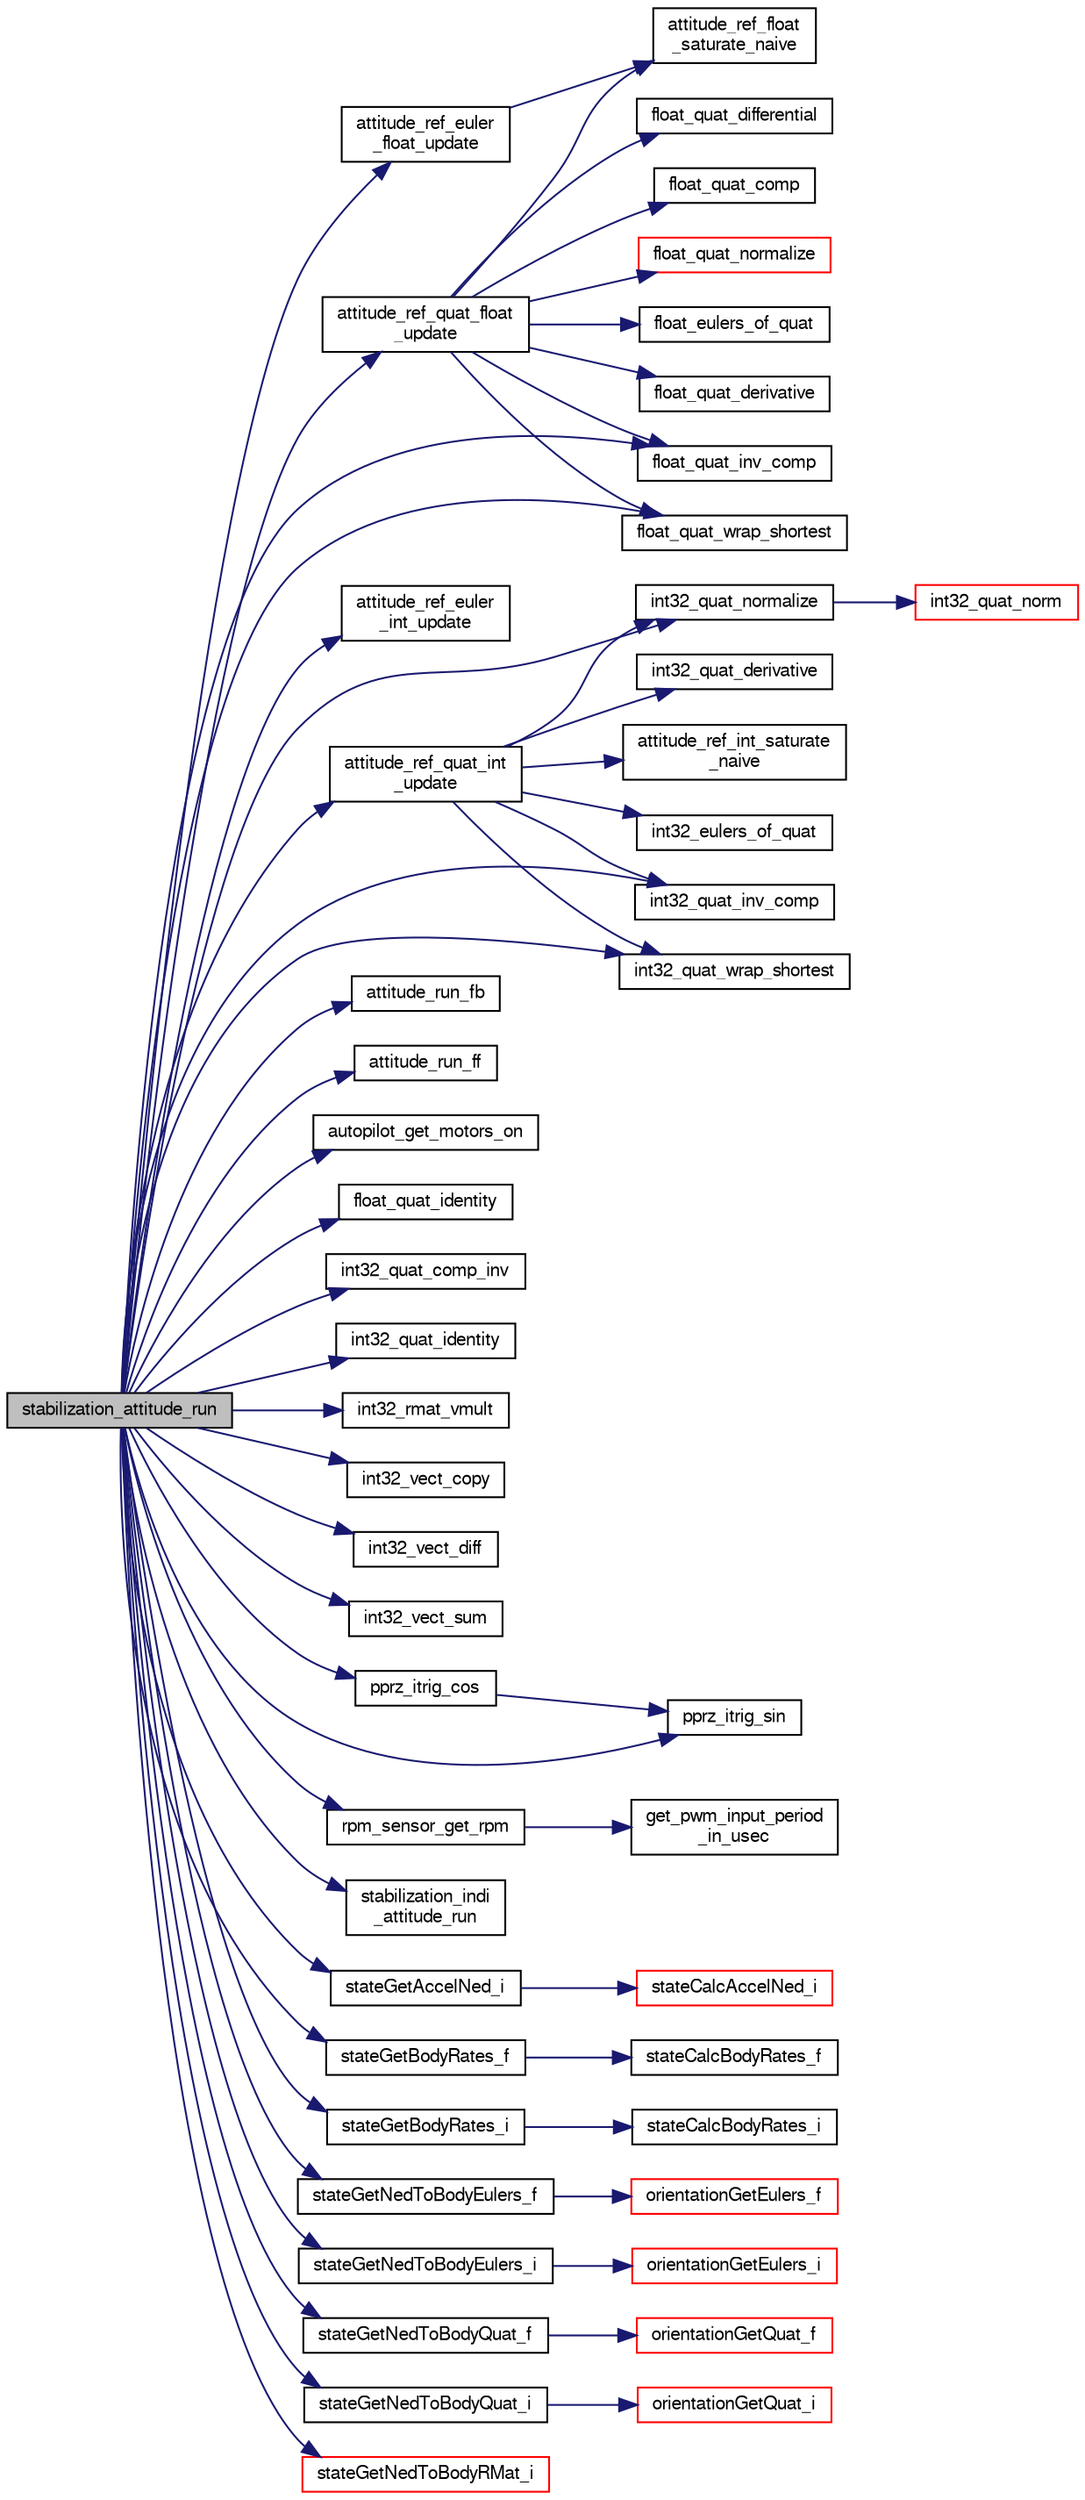 digraph "stabilization_attitude_run"
{
  edge [fontname="FreeSans",fontsize="10",labelfontname="FreeSans",labelfontsize="10"];
  node [fontname="FreeSans",fontsize="10",shape=record];
  rankdir="LR";
  Node1 [label="stabilization_attitude_run",height=0.2,width=0.4,color="black", fillcolor="grey75", style="filled", fontcolor="black"];
  Node1 -> Node2 [color="midnightblue",fontsize="10",style="solid",fontname="FreeSans"];
  Node2 [label="attitude_ref_euler\l_float_update",height=0.2,width=0.4,color="black", fillcolor="white", style="filled",URL="$stabilization__attitude__ref__euler__float_8c.html#aa06a66885cd25a47ac9efc8664f29f0a"];
  Node2 -> Node3 [color="midnightblue",fontsize="10",style="solid",fontname="FreeSans"];
  Node3 [label="attitude_ref_float\l_saturate_naive",height=0.2,width=0.4,color="black", fillcolor="white", style="filled",URL="$attitude__ref__saturate__naive_8h.html#aa0f93b3e44169518f24759b497a97275"];
  Node1 -> Node4 [color="midnightblue",fontsize="10",style="solid",fontname="FreeSans"];
  Node4 [label="attitude_ref_euler\l_int_update",height=0.2,width=0.4,color="black", fillcolor="white", style="filled",URL="$stabilization__attitude__ref__euler__int_8c.html#a041606d24b535f7020178ae487e069d5",tooltip="Propagate reference model. "];
  Node1 -> Node5 [color="midnightblue",fontsize="10",style="solid",fontname="FreeSans"];
  Node5 [label="attitude_ref_quat_float\l_update",height=0.2,width=0.4,color="black", fillcolor="white", style="filled",URL="$stabilization__attitude__ref__quat__float_8c.html#a6246617981d4269af34291dafdd9f1e3"];
  Node5 -> Node6 [color="midnightblue",fontsize="10",style="solid",fontname="FreeSans"];
  Node6 [label="float_quat_derivative",height=0.2,width=0.4,color="black", fillcolor="white", style="filled",URL="$group__math__algebra__float.html#gaf9863ba4e0718dd826af1bf1bf891aaa",tooltip="Quaternion derivative from rotational velocity. "];
  Node5 -> Node7 [color="midnightblue",fontsize="10",style="solid",fontname="FreeSans"];
  Node7 [label="float_quat_differential",height=0.2,width=0.4,color="black", fillcolor="white", style="filled",URL="$group__math__algebra__float.html#gaf1db25a69e0a8c04c7a9987a4455d164",tooltip="Delta rotation quaternion with constant angular rates. "];
  Node5 -> Node8 [color="midnightblue",fontsize="10",style="solid",fontname="FreeSans"];
  Node8 [label="float_quat_comp",height=0.2,width=0.4,color="black", fillcolor="white", style="filled",URL="$group__math__algebra__float.html#gaf182e4cea0a80278a3b2856331095ff6",tooltip="Composition (multiplication) of two quaternions. "];
  Node5 -> Node9 [color="midnightblue",fontsize="10",style="solid",fontname="FreeSans"];
  Node9 [label="float_quat_normalize",height=0.2,width=0.4,color="red", fillcolor="white", style="filled",URL="$group__math__algebra__float.html#ga010393da7c94f197d0161a0071862041"];
  Node5 -> Node10 [color="midnightblue",fontsize="10",style="solid",fontname="FreeSans"];
  Node10 [label="float_quat_inv_comp",height=0.2,width=0.4,color="black", fillcolor="white", style="filled",URL="$group__math__algebra__float.html#ga2784b8b78ffff045ebb867a4198eb349",tooltip="Composition (multiplication) of two quaternions. "];
  Node5 -> Node11 [color="midnightblue",fontsize="10",style="solid",fontname="FreeSans"];
  Node11 [label="float_quat_wrap_shortest",height=0.2,width=0.4,color="black", fillcolor="white", style="filled",URL="$group__math__algebra__float.html#ga8c87c4af5df3d13c6eb0bd8b8e97721a"];
  Node5 -> Node3 [color="midnightblue",fontsize="10",style="solid",fontname="FreeSans"];
  Node5 -> Node12 [color="midnightblue",fontsize="10",style="solid",fontname="FreeSans"];
  Node12 [label="float_eulers_of_quat",height=0.2,width=0.4,color="black", fillcolor="white", style="filled",URL="$group__math__algebra__float.html#gacd48accfe6eaac320b0d651d894e1db8",tooltip="euler rotation &#39;ZYX&#39; "];
  Node1 -> Node13 [color="midnightblue",fontsize="10",style="solid",fontname="FreeSans"];
  Node13 [label="attitude_ref_quat_int\l_update",height=0.2,width=0.4,color="black", fillcolor="white", style="filled",URL="$stabilization__attitude__ref__quat__int_8c.html#a20f0b5f27a66365eac7b4ed8af49960c",tooltip="Propagate reference. "];
  Node13 -> Node14 [color="midnightblue",fontsize="10",style="solid",fontname="FreeSans"];
  Node14 [label="int32_quat_derivative",height=0.2,width=0.4,color="black", fillcolor="white", style="filled",URL="$group__math__algebra__int.html#ga90e7e0443a18285afae399ee6fdfe29e",tooltip="Quaternion derivative from rotational velocity. "];
  Node13 -> Node15 [color="midnightblue",fontsize="10",style="solid",fontname="FreeSans"];
  Node15 [label="int32_quat_normalize",height=0.2,width=0.4,color="black", fillcolor="white", style="filled",URL="$group__math__algebra__int.html#ga00267cacb602945fc6cfb054492460fa",tooltip="normalize a quaternion inplace "];
  Node15 -> Node16 [color="midnightblue",fontsize="10",style="solid",fontname="FreeSans"];
  Node16 [label="int32_quat_norm",height=0.2,width=0.4,color="red", fillcolor="white", style="filled",URL="$group__math__algebra__int.html#ga1dac7ce8c769898ccda119edb55f52ef",tooltip="Norm of a quaternion. "];
  Node13 -> Node17 [color="midnightblue",fontsize="10",style="solid",fontname="FreeSans"];
  Node17 [label="int32_quat_inv_comp",height=0.2,width=0.4,color="black", fillcolor="white", style="filled",URL="$group__math__algebra__int.html#gae4cd7dd8ca63cfe3aed0eb7c3857ac9a",tooltip="Composition (multiplication) of two quaternions. "];
  Node13 -> Node18 [color="midnightblue",fontsize="10",style="solid",fontname="FreeSans"];
  Node18 [label="int32_quat_wrap_shortest",height=0.2,width=0.4,color="black", fillcolor="white", style="filled",URL="$group__math__algebra__int.html#ga7af214127cdc156466db26fd3497ce84"];
  Node13 -> Node19 [color="midnightblue",fontsize="10",style="solid",fontname="FreeSans"];
  Node19 [label="attitude_ref_int_saturate\l_naive",height=0.2,width=0.4,color="black", fillcolor="white", style="filled",URL="$attitude__ref__saturate__naive_8h.html#aa1855c3eb78fd1895bb5306acd70ba17"];
  Node13 -> Node20 [color="midnightblue",fontsize="10",style="solid",fontname="FreeSans"];
  Node20 [label="int32_eulers_of_quat",height=0.2,width=0.4,color="black", fillcolor="white", style="filled",URL="$group__math__algebra__int.html#ga02ccc32cb7b533e0c7cf18140fb7104e"];
  Node1 -> Node21 [color="midnightblue",fontsize="10",style="solid",fontname="FreeSans"];
  Node21 [label="attitude_run_fb",height=0.2,width=0.4,color="black", fillcolor="white", style="filled",URL="$stabilization__attitude__quat__float_8c.html#abcf3f74ddd37dcf51e0df255d22c4a23"];
  Node1 -> Node22 [color="midnightblue",fontsize="10",style="solid",fontname="FreeSans"];
  Node22 [label="attitude_run_ff",height=0.2,width=0.4,color="black", fillcolor="white", style="filled",URL="$stabilization__attitude__quat__float_8c.html#a112d2235c054e7eadd1659fa0a78e4f4"];
  Node1 -> Node23 [color="midnightblue",fontsize="10",style="solid",fontname="FreeSans"];
  Node23 [label="autopilot_get_motors_on",height=0.2,width=0.4,color="black", fillcolor="white", style="filled",URL="$autopilot_8c.html#a6b52f0f9cd2cbf420a77029513ea6f35",tooltip="get motors status "];
  Node1 -> Node24 [color="midnightblue",fontsize="10",style="solid",fontname="FreeSans"];
  Node24 [label="float_quat_identity",height=0.2,width=0.4,color="black", fillcolor="white", style="filled",URL="$group__math__algebra__float.html#ga0f036208343a764a0c1616264dbe31ca",tooltip="initialises a quaternion to identity "];
  Node1 -> Node10 [color="midnightblue",fontsize="10",style="solid",fontname="FreeSans"];
  Node1 -> Node11 [color="midnightblue",fontsize="10",style="solid",fontname="FreeSans"];
  Node1 -> Node25 [color="midnightblue",fontsize="10",style="solid",fontname="FreeSans"];
  Node25 [label="int32_quat_comp_inv",height=0.2,width=0.4,color="black", fillcolor="white", style="filled",URL="$group__math__algebra__int.html#ga6102185fc581099e1e256c3df37fd08d",tooltip="Composition (multiplication) of two quaternions. "];
  Node1 -> Node26 [color="midnightblue",fontsize="10",style="solid",fontname="FreeSans"];
  Node26 [label="int32_quat_identity",height=0.2,width=0.4,color="black", fillcolor="white", style="filled",URL="$group__math__algebra__int.html#ga698f3fc474f66517868238f6f6b08fca",tooltip="initialises a quaternion to identity "];
  Node1 -> Node17 [color="midnightblue",fontsize="10",style="solid",fontname="FreeSans"];
  Node1 -> Node15 [color="midnightblue",fontsize="10",style="solid",fontname="FreeSans"];
  Node1 -> Node18 [color="midnightblue",fontsize="10",style="solid",fontname="FreeSans"];
  Node1 -> Node27 [color="midnightblue",fontsize="10",style="solid",fontname="FreeSans"];
  Node27 [label="int32_rmat_vmult",height=0.2,width=0.4,color="black", fillcolor="white", style="filled",URL="$group__math__algebra__int.html#ga6298f55d272675b9b71dcb3fcbcf4a8a",tooltip="rotate 3D vector by rotation matrix. "];
  Node1 -> Node28 [color="midnightblue",fontsize="10",style="solid",fontname="FreeSans"];
  Node28 [label="int32_vect_copy",height=0.2,width=0.4,color="black", fillcolor="white", style="filled",URL="$group__math__algebra__int.html#gacfc26794de76e31720d5c9252474de9e",tooltip="a = b "];
  Node1 -> Node29 [color="midnightblue",fontsize="10",style="solid",fontname="FreeSans"];
  Node29 [label="int32_vect_diff",height=0.2,width=0.4,color="black", fillcolor="white", style="filled",URL="$group__math__algebra__int.html#ga8bcf9ab6539a0f247684f9ccd83fe492",tooltip="o = a - b "];
  Node1 -> Node30 [color="midnightblue",fontsize="10",style="solid",fontname="FreeSans"];
  Node30 [label="int32_vect_sum",height=0.2,width=0.4,color="black", fillcolor="white", style="filled",URL="$group__math__algebra__int.html#ga113549f173dc15cbeafbb1cb2092f2b3",tooltip="o = a + b "];
  Node1 -> Node31 [color="midnightblue",fontsize="10",style="solid",fontname="FreeSans"];
  Node31 [label="pprz_itrig_cos",height=0.2,width=0.4,color="black", fillcolor="white", style="filled",URL="$pprz__trig__int_8c.html#a728b04d5a78d866cd79c86b0c3c6c5a0"];
  Node31 -> Node32 [color="midnightblue",fontsize="10",style="solid",fontname="FreeSans"];
  Node32 [label="pprz_itrig_sin",height=0.2,width=0.4,color="black", fillcolor="white", style="filled",URL="$pprz__trig__int_8c.html#aab62d96cc0a5f76ed59b60d27332d663"];
  Node1 -> Node32 [color="midnightblue",fontsize="10",style="solid",fontname="FreeSans"];
  Node1 -> Node33 [color="midnightblue",fontsize="10",style="solid",fontname="FreeSans"];
  Node33 [label="rpm_sensor_get_rpm",height=0.2,width=0.4,color="black", fillcolor="white", style="filled",URL="$rpm__sensor_8c.html#a9a1ae07808a3f9b217e667660e4fd41a"];
  Node33 -> Node34 [color="midnightblue",fontsize="10",style="solid",fontname="FreeSans"];
  Node34 [label="get_pwm_input_period\l_in_usec",height=0.2,width=0.4,color="black", fillcolor="white", style="filled",URL="$pwm__input_8c.html#aac481cd63da992c694d29285978e7384"];
  Node1 -> Node35 [color="midnightblue",fontsize="10",style="solid",fontname="FreeSans"];
  Node35 [label="stabilization_indi\l_attitude_run",height=0.2,width=0.4,color="black", fillcolor="white", style="filled",URL="$stabilization__indi_8c.html#a32497fd2d2c56c87a83bddb1f7b62fa8"];
  Node1 -> Node36 [color="midnightblue",fontsize="10",style="solid",fontname="FreeSans"];
  Node36 [label="stateGetAccelNed_i",height=0.2,width=0.4,color="black", fillcolor="white", style="filled",URL="$group__state__acceleration.html#gab55b482bd9fe875141bafd34beda8bb4",tooltip="Get acceleration in NED coordinates (int). "];
  Node36 -> Node37 [color="midnightblue",fontsize="10",style="solid",fontname="FreeSans"];
  Node37 [label="stateCalcAccelNed_i",height=0.2,width=0.4,color="red", fillcolor="white", style="filled",URL="$group__state__acceleration.html#ga48146adcdcd09bb704335795c6624ad8"];
  Node1 -> Node38 [color="midnightblue",fontsize="10",style="solid",fontname="FreeSans"];
  Node38 [label="stateGetBodyRates_f",height=0.2,width=0.4,color="black", fillcolor="white", style="filled",URL="$group__state__rate.html#ga086f10e8804f8e95ace9a2b1cd26a66c",tooltip="Get vehicle body angular rate (float). "];
  Node38 -> Node39 [color="midnightblue",fontsize="10",style="solid",fontname="FreeSans"];
  Node39 [label="stateCalcBodyRates_f",height=0.2,width=0.4,color="black", fillcolor="white", style="filled",URL="$group__state__rate.html#ga52294469408c263566a43c4c903cb3ca"];
  Node1 -> Node40 [color="midnightblue",fontsize="10",style="solid",fontname="FreeSans"];
  Node40 [label="stateGetBodyRates_i",height=0.2,width=0.4,color="black", fillcolor="white", style="filled",URL="$group__state__rate.html#ga3fc058302e6f40bf0b8797ca9a7ed60f",tooltip="Get vehicle body angular rate (int). "];
  Node40 -> Node41 [color="midnightblue",fontsize="10",style="solid",fontname="FreeSans"];
  Node41 [label="stateCalcBodyRates_i",height=0.2,width=0.4,color="black", fillcolor="white", style="filled",URL="$group__state__rate.html#gaa244b14b2780206f600f9ded7d7cf180"];
  Node1 -> Node42 [color="midnightblue",fontsize="10",style="solid",fontname="FreeSans"];
  Node42 [label="stateGetNedToBodyEulers_f",height=0.2,width=0.4,color="black", fillcolor="white", style="filled",URL="$group__state__attitude.html#ga9a5e6bac6e7d78e1b33430e73344615b",tooltip="Get vehicle body attitude euler angles (float). "];
  Node42 -> Node43 [color="midnightblue",fontsize="10",style="solid",fontname="FreeSans"];
  Node43 [label="orientationGetEulers_f",height=0.2,width=0.4,color="red", fillcolor="white", style="filled",URL="$group__math__orientation__representation.html#gaaae3838d0b45682d48257d5dbfff3030",tooltip="Get vehicle body attitude euler angles (float). "];
  Node1 -> Node44 [color="midnightblue",fontsize="10",style="solid",fontname="FreeSans"];
  Node44 [label="stateGetNedToBodyEulers_i",height=0.2,width=0.4,color="black", fillcolor="white", style="filled",URL="$group__state__attitude.html#ga5ae8778366c1fad669189cb2def40792",tooltip="Get vehicle body attitude euler angles (int). "];
  Node44 -> Node45 [color="midnightblue",fontsize="10",style="solid",fontname="FreeSans"];
  Node45 [label="orientationGetEulers_i",height=0.2,width=0.4,color="red", fillcolor="white", style="filled",URL="$group__math__orientation__representation.html#gae05f220bbbdaafcbe11bc2d1fb622f39",tooltip="Get vehicle body attitude euler angles (int). "];
  Node1 -> Node46 [color="midnightblue",fontsize="10",style="solid",fontname="FreeSans"];
  Node46 [label="stateGetNedToBodyQuat_f",height=0.2,width=0.4,color="black", fillcolor="white", style="filled",URL="$group__state__attitude.html#gae03bd8f94b7150506835b77060b73311",tooltip="Get vehicle body attitude quaternion (float). "];
  Node46 -> Node47 [color="midnightblue",fontsize="10",style="solid",fontname="FreeSans"];
  Node47 [label="orientationGetQuat_f",height=0.2,width=0.4,color="red", fillcolor="white", style="filled",URL="$group__math__orientation__representation.html#ga4bc38966bac43e1f55b2f042d8f2e411",tooltip="Get vehicle body attitude quaternion (float). "];
  Node1 -> Node48 [color="midnightblue",fontsize="10",style="solid",fontname="FreeSans"];
  Node48 [label="stateGetNedToBodyQuat_i",height=0.2,width=0.4,color="black", fillcolor="white", style="filled",URL="$group__state__attitude.html#ga28e5de0a4822cabcfe8350e2343111ce",tooltip="Get vehicle body attitude quaternion (int). "];
  Node48 -> Node49 [color="midnightblue",fontsize="10",style="solid",fontname="FreeSans"];
  Node49 [label="orientationGetQuat_i",height=0.2,width=0.4,color="red", fillcolor="white", style="filled",URL="$group__math__orientation__representation.html#ga86b153b2106a638cef8e314125c47306",tooltip="Get vehicle body attitude quaternion (int). "];
  Node1 -> Node50 [color="midnightblue",fontsize="10",style="solid",fontname="FreeSans"];
  Node50 [label="stateGetNedToBodyRMat_i",height=0.2,width=0.4,color="red", fillcolor="white", style="filled",URL="$group__state__attitude.html#ga7c541b9b2e6231ac9a11a9e21562a5b3",tooltip="Get vehicle body attitude rotation matrix (int). "];
}
